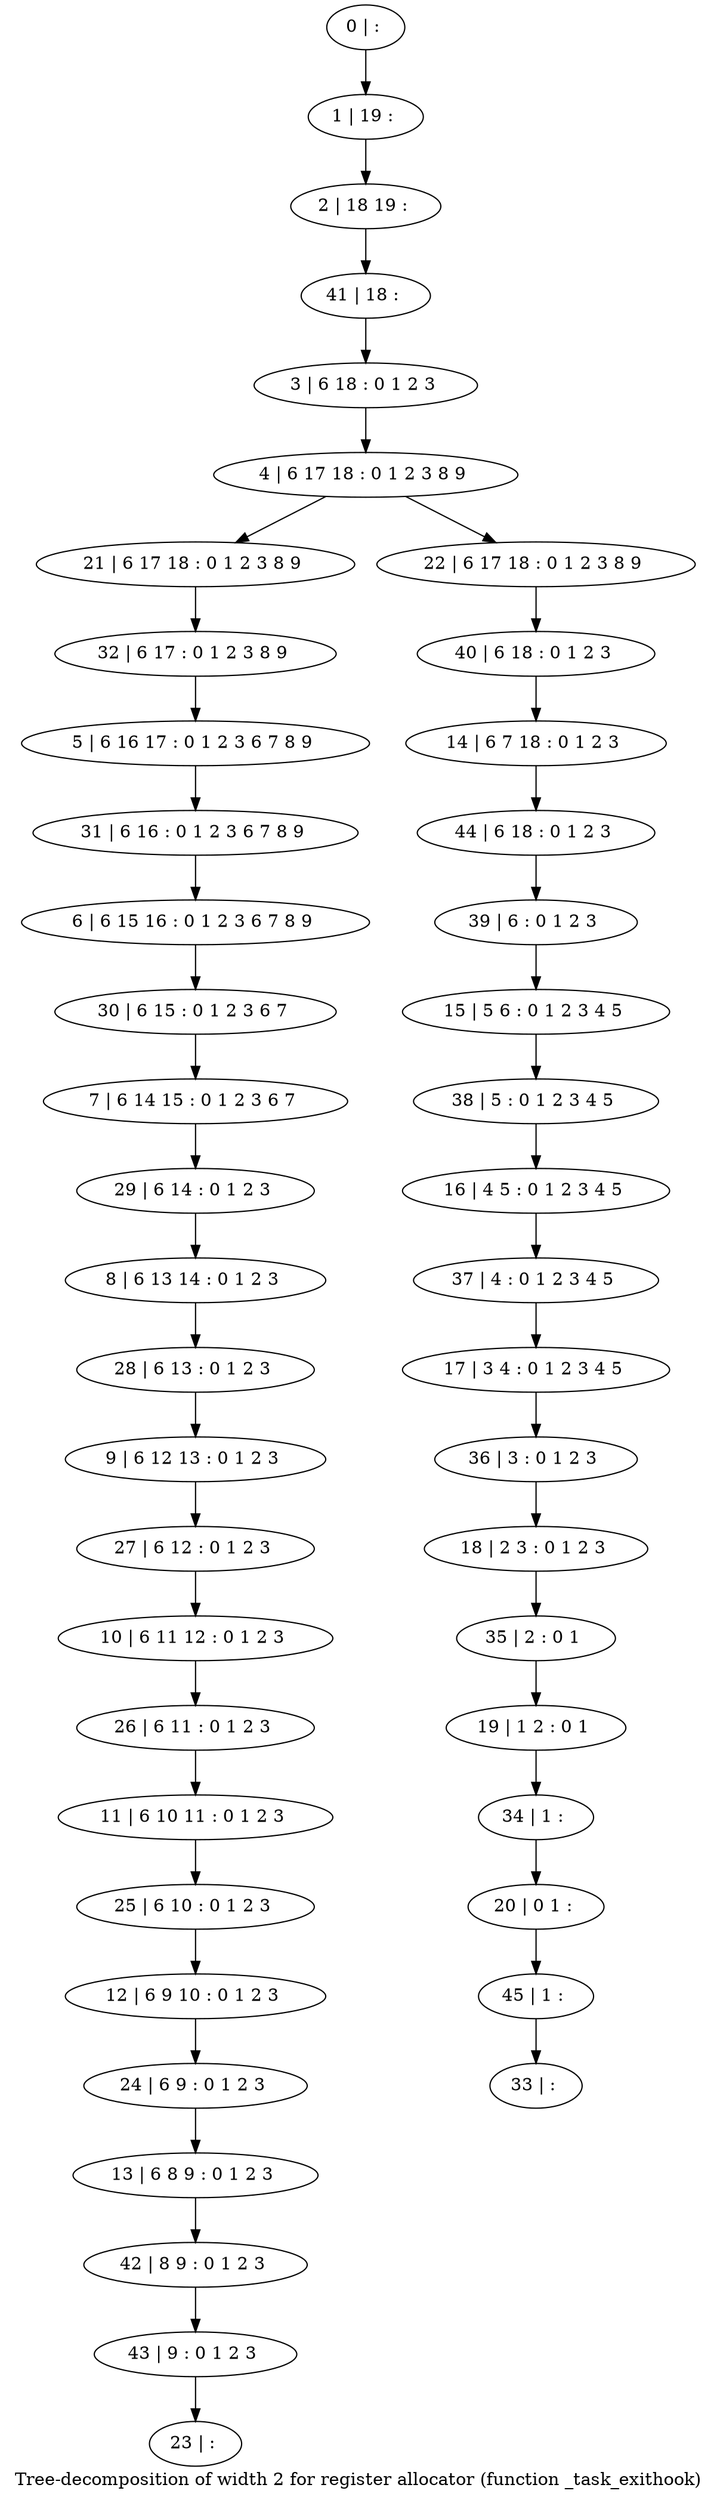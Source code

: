 digraph G {
graph [label="Tree-decomposition of width 2 for register allocator (function _task_exithook)"]
0[label="0 | : "];
1[label="1 | 19 : "];
2[label="2 | 18 19 : "];
3[label="3 | 6 18 : 0 1 2 3 "];
4[label="4 | 6 17 18 : 0 1 2 3 8 9 "];
5[label="5 | 6 16 17 : 0 1 2 3 6 7 8 9 "];
6[label="6 | 6 15 16 : 0 1 2 3 6 7 8 9 "];
7[label="7 | 6 14 15 : 0 1 2 3 6 7 "];
8[label="8 | 6 13 14 : 0 1 2 3 "];
9[label="9 | 6 12 13 : 0 1 2 3 "];
10[label="10 | 6 11 12 : 0 1 2 3 "];
11[label="11 | 6 10 11 : 0 1 2 3 "];
12[label="12 | 6 9 10 : 0 1 2 3 "];
13[label="13 | 6 8 9 : 0 1 2 3 "];
14[label="14 | 6 7 18 : 0 1 2 3 "];
15[label="15 | 5 6 : 0 1 2 3 4 5 "];
16[label="16 | 4 5 : 0 1 2 3 4 5 "];
17[label="17 | 3 4 : 0 1 2 3 4 5 "];
18[label="18 | 2 3 : 0 1 2 3 "];
19[label="19 | 1 2 : 0 1 "];
20[label="20 | 0 1 : "];
21[label="21 | 6 17 18 : 0 1 2 3 8 9 "];
22[label="22 | 6 17 18 : 0 1 2 3 8 9 "];
23[label="23 | : "];
24[label="24 | 6 9 : 0 1 2 3 "];
25[label="25 | 6 10 : 0 1 2 3 "];
26[label="26 | 6 11 : 0 1 2 3 "];
27[label="27 | 6 12 : 0 1 2 3 "];
28[label="28 | 6 13 : 0 1 2 3 "];
29[label="29 | 6 14 : 0 1 2 3 "];
30[label="30 | 6 15 : 0 1 2 3 6 7 "];
31[label="31 | 6 16 : 0 1 2 3 6 7 8 9 "];
32[label="32 | 6 17 : 0 1 2 3 8 9 "];
33[label="33 | : "];
34[label="34 | 1 : "];
35[label="35 | 2 : 0 1 "];
36[label="36 | 3 : 0 1 2 3 "];
37[label="37 | 4 : 0 1 2 3 4 5 "];
38[label="38 | 5 : 0 1 2 3 4 5 "];
39[label="39 | 6 : 0 1 2 3 "];
40[label="40 | 6 18 : 0 1 2 3 "];
41[label="41 | 18 : "];
42[label="42 | 8 9 : 0 1 2 3 "];
43[label="43 | 9 : 0 1 2 3 "];
44[label="44 | 6 18 : 0 1 2 3 "];
45[label="45 | 1 : "];
0->1 ;
1->2 ;
3->4 ;
4->21 ;
4->22 ;
24->13 ;
12->24 ;
25->12 ;
11->25 ;
26->11 ;
10->26 ;
27->10 ;
9->27 ;
28->9 ;
8->28 ;
29->8 ;
7->29 ;
30->7 ;
6->30 ;
31->6 ;
5->31 ;
32->5 ;
21->32 ;
34->20 ;
19->34 ;
35->19 ;
18->35 ;
36->18 ;
17->36 ;
37->17 ;
16->37 ;
38->16 ;
15->38 ;
39->15 ;
40->14 ;
22->40 ;
41->3 ;
2->41 ;
13->42 ;
43->23 ;
42->43 ;
44->39 ;
14->44 ;
45->33 ;
20->45 ;
}
